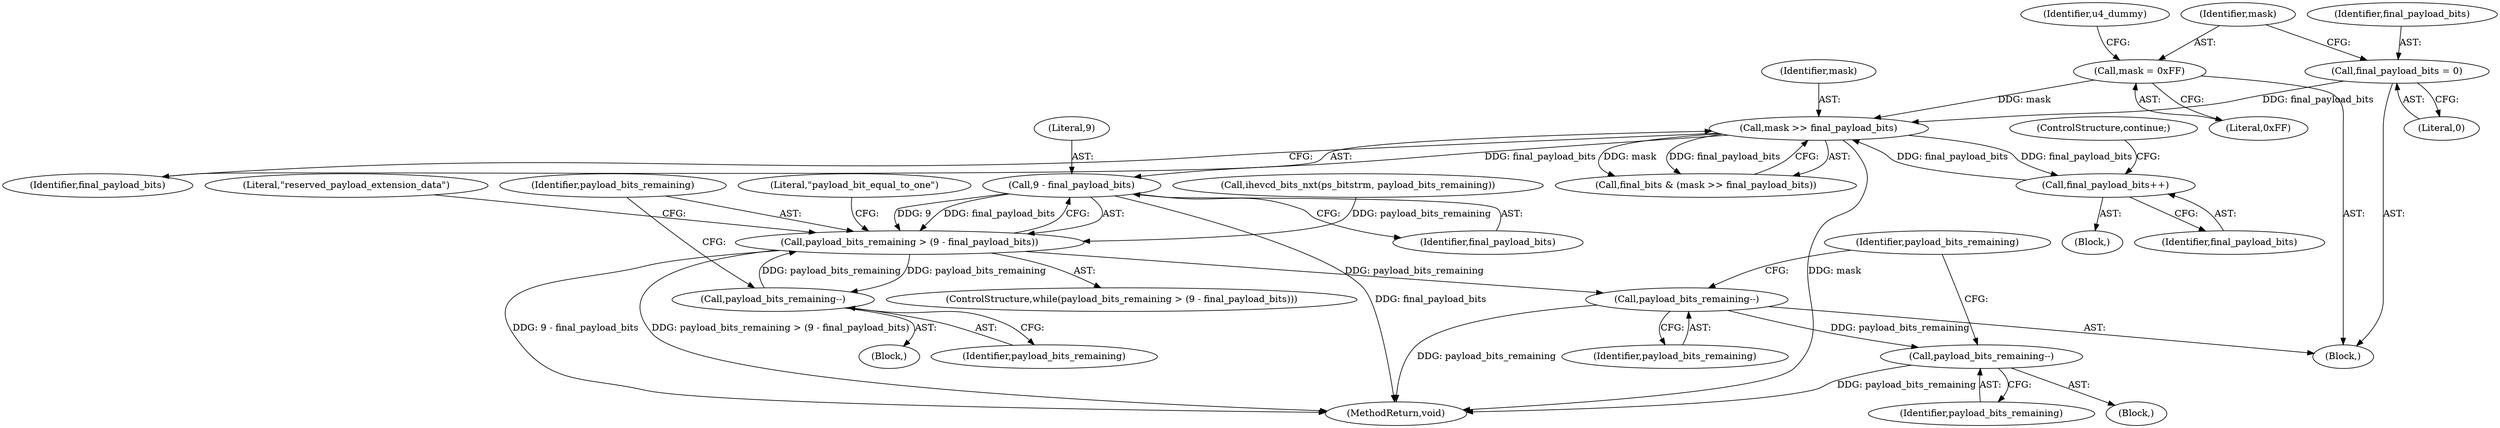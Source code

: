 digraph "0_Android_9f0fb67540d2259e4930d9bd5f1a1a6fb95af862@API" {
"1000397" [label="(Call,9 - final_payload_bits)"];
"1000387" [label="(Call,mask >> final_payload_bits)"];
"1000358" [label="(Call,mask = 0xFF)"];
"1000391" [label="(Call,final_payload_bits++)"];
"1000354" [label="(Call,final_payload_bits = 0)"];
"1000395" [label="(Call,payload_bits_remaining > (9 - final_payload_bits))"];
"1000406" [label="(Call,payload_bits_remaining--)"];
"1000413" [label="(Call,payload_bits_remaining--)"];
"1000423" [label="(Call,payload_bits_remaining--)"];
"1000389" [label="(Identifier,final_payload_bits)"];
"1000360" [label="(Literal,0xFF)"];
"1000414" [label="(Identifier,payload_bits_remaining)"];
"1000417" [label="(Block,)"];
"1000398" [label="(Literal,9)"];
"1000413" [label="(Call,payload_bits_remaining--)"];
"1000393" [label="(ControlStructure,continue;)"];
"1000423" [label="(Call,payload_bits_remaining--)"];
"1000354" [label="(Call,final_payload_bits = 0)"];
"1000400" [label="(Block,)"];
"1000356" [label="(Literal,0)"];
"1000355" [label="(Identifier,final_payload_bits)"];
"1000416" [label="(Identifier,payload_bits_remaining)"];
"1000364" [label="(Identifier,u4_dummy)"];
"1000385" [label="(Call,final_bits & (mask >> final_payload_bits))"];
"1000388" [label="(Identifier,mask)"];
"1000381" [label="(Call,ihevcd_bits_nxt(ps_bitstrm, payload_bits_remaining))"];
"1000391" [label="(Call,final_payload_bits++)"];
"1000399" [label="(Identifier,final_payload_bits)"];
"1000424" [label="(Identifier,payload_bits_remaining)"];
"1000359" [label="(Identifier,mask)"];
"1000395" [label="(Call,payload_bits_remaining > (9 - final_payload_bits))"];
"1000406" [label="(Call,payload_bits_remaining--)"];
"1000394" [label="(ControlStructure,while(payload_bits_remaining > (9 - final_payload_bits)))"];
"1000396" [label="(Identifier,payload_bits_remaining)"];
"1000390" [label="(Block,)"];
"1000387" [label="(Call,mask >> final_payload_bits)"];
"1000402" [label="(Literal,\"reserved_payload_extension_data\")"];
"1000358" [label="(Call,mask = 0xFF)"];
"1000351" [label="(Block,)"];
"1000426" [label="(MethodReturn,void)"];
"1000397" [label="(Call,9 - final_payload_bits)"];
"1000407" [label="(Identifier,payload_bits_remaining)"];
"1000409" [label="(Literal,\"payload_bit_equal_to_one\")"];
"1000392" [label="(Identifier,final_payload_bits)"];
"1000397" -> "1000395"  [label="AST: "];
"1000397" -> "1000399"  [label="CFG: "];
"1000398" -> "1000397"  [label="AST: "];
"1000399" -> "1000397"  [label="AST: "];
"1000395" -> "1000397"  [label="CFG: "];
"1000397" -> "1000426"  [label="DDG: final_payload_bits"];
"1000397" -> "1000395"  [label="DDG: 9"];
"1000397" -> "1000395"  [label="DDG: final_payload_bits"];
"1000387" -> "1000397"  [label="DDG: final_payload_bits"];
"1000387" -> "1000385"  [label="AST: "];
"1000387" -> "1000389"  [label="CFG: "];
"1000388" -> "1000387"  [label="AST: "];
"1000389" -> "1000387"  [label="AST: "];
"1000385" -> "1000387"  [label="CFG: "];
"1000387" -> "1000426"  [label="DDG: mask"];
"1000387" -> "1000385"  [label="DDG: mask"];
"1000387" -> "1000385"  [label="DDG: final_payload_bits"];
"1000358" -> "1000387"  [label="DDG: mask"];
"1000391" -> "1000387"  [label="DDG: final_payload_bits"];
"1000354" -> "1000387"  [label="DDG: final_payload_bits"];
"1000387" -> "1000391"  [label="DDG: final_payload_bits"];
"1000358" -> "1000351"  [label="AST: "];
"1000358" -> "1000360"  [label="CFG: "];
"1000359" -> "1000358"  [label="AST: "];
"1000360" -> "1000358"  [label="AST: "];
"1000364" -> "1000358"  [label="CFG: "];
"1000391" -> "1000390"  [label="AST: "];
"1000391" -> "1000392"  [label="CFG: "];
"1000392" -> "1000391"  [label="AST: "];
"1000393" -> "1000391"  [label="CFG: "];
"1000354" -> "1000351"  [label="AST: "];
"1000354" -> "1000356"  [label="CFG: "];
"1000355" -> "1000354"  [label="AST: "];
"1000356" -> "1000354"  [label="AST: "];
"1000359" -> "1000354"  [label="CFG: "];
"1000395" -> "1000394"  [label="AST: "];
"1000396" -> "1000395"  [label="AST: "];
"1000402" -> "1000395"  [label="CFG: "];
"1000409" -> "1000395"  [label="CFG: "];
"1000395" -> "1000426"  [label="DDG: 9 - final_payload_bits"];
"1000395" -> "1000426"  [label="DDG: payload_bits_remaining > (9 - final_payload_bits)"];
"1000381" -> "1000395"  [label="DDG: payload_bits_remaining"];
"1000406" -> "1000395"  [label="DDG: payload_bits_remaining"];
"1000395" -> "1000406"  [label="DDG: payload_bits_remaining"];
"1000395" -> "1000413"  [label="DDG: payload_bits_remaining"];
"1000406" -> "1000400"  [label="AST: "];
"1000406" -> "1000407"  [label="CFG: "];
"1000407" -> "1000406"  [label="AST: "];
"1000396" -> "1000406"  [label="CFG: "];
"1000413" -> "1000351"  [label="AST: "];
"1000413" -> "1000414"  [label="CFG: "];
"1000414" -> "1000413"  [label="AST: "];
"1000416" -> "1000413"  [label="CFG: "];
"1000413" -> "1000426"  [label="DDG: payload_bits_remaining"];
"1000413" -> "1000423"  [label="DDG: payload_bits_remaining"];
"1000423" -> "1000417"  [label="AST: "];
"1000423" -> "1000424"  [label="CFG: "];
"1000424" -> "1000423"  [label="AST: "];
"1000416" -> "1000423"  [label="CFG: "];
"1000423" -> "1000426"  [label="DDG: payload_bits_remaining"];
}
